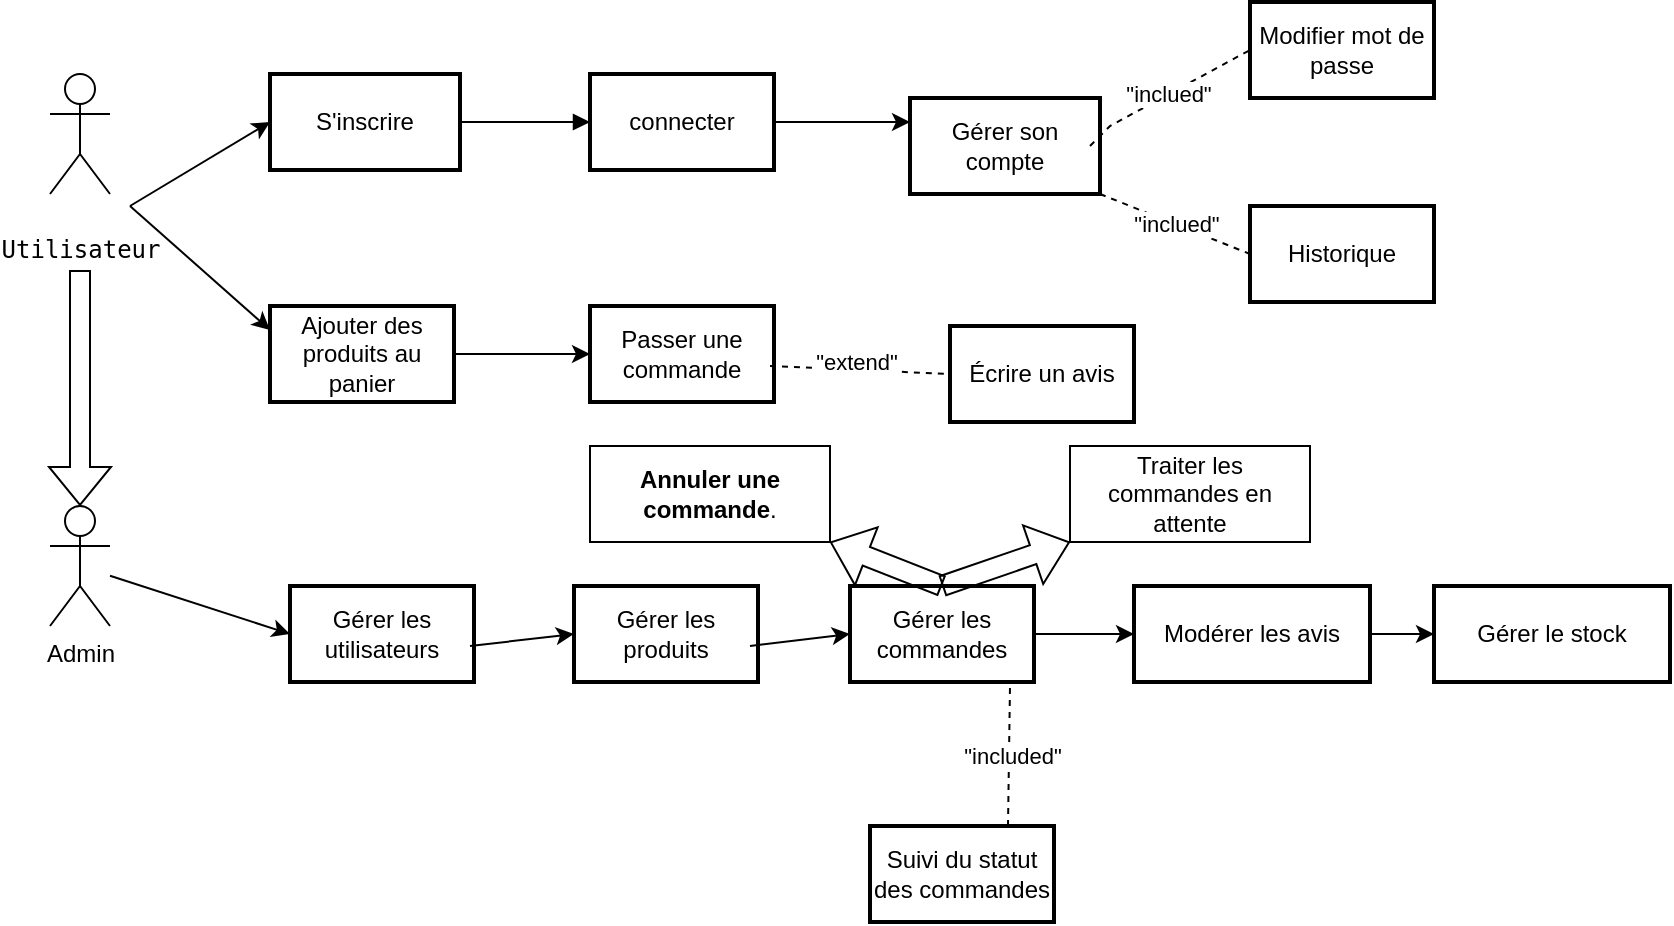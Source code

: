 <mxfile version="25.0.3">
  <diagram name="Page-1" id="4OEBX8FahgKUiZVJzNhD">
    <mxGraphModel dx="1050" dy="1691" grid="1" gridSize="10" guides="1" tooltips="1" connect="1" arrows="1" fold="1" page="1" pageScale="1" pageWidth="827" pageHeight="1169" math="0" shadow="0">
      <root>
        <mxCell id="0" />
        <mxCell id="1" parent="0" />
        <mxCell id="2" value=" S&#39;inscrire" style="whiteSpace=wrap;strokeWidth=2;" parent="1" vertex="1">
          <mxGeometry x="170" y="24" width="95" height="48" as="geometry" />
        </mxCell>
        <mxCell id="3" value="connecter" style="whiteSpace=wrap;strokeWidth=2;" parent="1" vertex="1">
          <mxGeometry x="330" y="24" width="92" height="48" as="geometry" />
        </mxCell>
        <mxCell id="4" value="" style="curved=1;startArrow=none;endArrow=block;exitX=1;exitY=0.5;entryX=0;entryY=0.5;exitDx=0;exitDy=0;entryDx=0;entryDy=0;" parent="1" source="2" target="3" edge="1">
          <mxGeometry relative="1" as="geometry">
            <Array as="points" />
          </mxGeometry>
        </mxCell>
        <mxCell id="SS3qME3kO6HfDRAjy-Wh-4" value="&#xa;&lt;code&gt;Utilisateur&lt;/code&gt; &#xa;&#xa;" style="shape=umlActor;verticalLabelPosition=bottom;verticalAlign=top;html=1;" parent="1" vertex="1">
          <mxGeometry x="60" y="24" width="30" height="60" as="geometry" />
        </mxCell>
        <mxCell id="SS3qME3kO6HfDRAjy-Wh-11" value=" Gérer son compte" style="whiteSpace=wrap;strokeWidth=2;" parent="1" vertex="1">
          <mxGeometry x="490" y="36" width="95" height="48" as="geometry" />
        </mxCell>
        <mxCell id="SS3qME3kO6HfDRAjy-Wh-12" value="" style="endArrow=classic;html=1;rounded=0;exitX=1;exitY=0.5;exitDx=0;exitDy=0;entryX=0;entryY=0.25;entryDx=0;entryDy=0;" parent="1" source="3" target="SS3qME3kO6HfDRAjy-Wh-11" edge="1">
          <mxGeometry width="50" height="50" relative="1" as="geometry">
            <mxPoint x="360" y="120" as="sourcePoint" />
            <mxPoint x="410" y="70" as="targetPoint" />
          </mxGeometry>
        </mxCell>
        <mxCell id="SS3qME3kO6HfDRAjy-Wh-13" value="&quot;inclued&quot;" style="endArrow=none;dashed=1;html=1;rounded=0;entryX=0;entryY=0.5;entryDx=0;entryDy=0;" parent="1" target="SS3qME3kO6HfDRAjy-Wh-14" edge="1">
          <mxGeometry width="50" height="50" relative="1" as="geometry">
            <mxPoint x="580" y="60" as="sourcePoint" />
            <mxPoint x="635" y="22" as="targetPoint" />
            <Array as="points">
              <mxPoint x="590" y="50" />
            </Array>
          </mxGeometry>
        </mxCell>
        <mxCell id="SS3qME3kO6HfDRAjy-Wh-14" value=" Modifier mot de passe" style="whiteSpace=wrap;strokeWidth=2;" parent="1" vertex="1">
          <mxGeometry x="660" y="-12" width="92" height="48" as="geometry" />
        </mxCell>
        <mxCell id="SS3qME3kO6HfDRAjy-Wh-15" value=" Historique" style="whiteSpace=wrap;strokeWidth=2;" parent="1" vertex="1">
          <mxGeometry x="660" y="90" width="92" height="48" as="geometry" />
        </mxCell>
        <mxCell id="SS3qME3kO6HfDRAjy-Wh-16" value="&quot;inclued&quot;" style="endArrow=none;dashed=1;html=1;rounded=0;entryX=0;entryY=0.5;entryDx=0;entryDy=0;exitX=1;exitY=1;exitDx=0;exitDy=0;" parent="1" source="SS3qME3kO6HfDRAjy-Wh-11" target="SS3qME3kO6HfDRAjy-Wh-15" edge="1">
          <mxGeometry width="50" height="50" relative="1" as="geometry">
            <mxPoint x="570" y="140" as="sourcePoint" />
            <mxPoint x="640" y="100" as="targetPoint" />
            <Array as="points" />
          </mxGeometry>
        </mxCell>
        <mxCell id="SS3qME3kO6HfDRAjy-Wh-18" value=" Ajouter des produits au panier" style="whiteSpace=wrap;strokeWidth=2;" parent="1" vertex="1">
          <mxGeometry x="170" y="140" width="92" height="48" as="geometry" />
        </mxCell>
        <mxCell id="SS3qME3kO6HfDRAjy-Wh-19" value="" style="endArrow=classic;html=1;rounded=0;entryX=0;entryY=0.25;entryDx=0;entryDy=0;" parent="1" target="SS3qME3kO6HfDRAjy-Wh-18" edge="1">
          <mxGeometry width="50" height="50" relative="1" as="geometry">
            <mxPoint x="100" y="90" as="sourcePoint" />
            <mxPoint x="150" y="40" as="targetPoint" />
          </mxGeometry>
        </mxCell>
        <mxCell id="SS3qME3kO6HfDRAjy-Wh-20" value="" style="endArrow=classic;html=1;rounded=0;entryX=0;entryY=0.5;entryDx=0;entryDy=0;" parent="1" target="2" edge="1">
          <mxGeometry width="50" height="50" relative="1" as="geometry">
            <mxPoint x="100" y="90" as="sourcePoint" />
            <mxPoint x="180" y="102" as="targetPoint" />
          </mxGeometry>
        </mxCell>
        <mxCell id="SS3qME3kO6HfDRAjy-Wh-21" value="Admin&lt;div&gt;&lt;br&gt;&lt;/div&gt;" style="shape=umlActor;verticalLabelPosition=bottom;verticalAlign=top;html=1;" parent="1" vertex="1">
          <mxGeometry x="60" y="240" width="30" height="60" as="geometry" />
        </mxCell>
        <mxCell id="SS3qME3kO6HfDRAjy-Wh-22" value=" Passer une commande" style="whiteSpace=wrap;strokeWidth=2;" parent="1" vertex="1">
          <mxGeometry x="330" y="140" width="92" height="48" as="geometry" />
        </mxCell>
        <mxCell id="SS3qME3kO6HfDRAjy-Wh-23" value=" Écrire un avis" style="whiteSpace=wrap;strokeWidth=2;" parent="1" vertex="1">
          <mxGeometry x="510" y="150" width="92" height="48" as="geometry" />
        </mxCell>
        <mxCell id="SS3qME3kO6HfDRAjy-Wh-24" value="" style="endArrow=classic;html=1;rounded=0;entryX=0;entryY=0.5;entryDx=0;entryDy=0;exitX=1;exitY=0.5;exitDx=0;exitDy=0;" parent="1" source="SS3qME3kO6HfDRAjy-Wh-18" target="SS3qME3kO6HfDRAjy-Wh-22" edge="1">
          <mxGeometry width="50" height="50" relative="1" as="geometry">
            <mxPoint x="260" y="170" as="sourcePoint" />
            <mxPoint x="310" y="120" as="targetPoint" />
          </mxGeometry>
        </mxCell>
        <mxCell id="SS3qME3kO6HfDRAjy-Wh-25" value="" style="endArrow=none;dashed=1;html=1;rounded=0;entryX=0;entryY=0.5;entryDx=0;entryDy=0;" parent="1" target="SS3qME3kO6HfDRAjy-Wh-23" edge="1">
          <mxGeometry width="50" height="50" relative="1" as="geometry">
            <mxPoint x="420" y="170" as="sourcePoint" />
            <mxPoint x="470" y="120" as="targetPoint" />
          </mxGeometry>
        </mxCell>
        <mxCell id="SS3qME3kO6HfDRAjy-Wh-26" value="&quot;extend&quot;" style="edgeLabel;html=1;align=center;verticalAlign=middle;resizable=0;points=[];" parent="SS3qME3kO6HfDRAjy-Wh-25" vertex="1" connectable="0">
          <mxGeometry x="-0.057" y="4" relative="1" as="geometry">
            <mxPoint as="offset" />
          </mxGeometry>
        </mxCell>
        <mxCell id="SS3qME3kO6HfDRAjy-Wh-27" value="  Gérer les utilisateurs" style="whiteSpace=wrap;strokeWidth=2;" parent="1" vertex="1">
          <mxGeometry x="180" y="280" width="92" height="48" as="geometry" />
        </mxCell>
        <mxCell id="SS3qME3kO6HfDRAjy-Wh-28" value="" style="endArrow=classic;html=1;rounded=0;entryX=0;entryY=0.5;entryDx=0;entryDy=0;" parent="1" source="SS3qME3kO6HfDRAjy-Wh-21" target="SS3qME3kO6HfDRAjy-Wh-27" edge="1">
          <mxGeometry width="50" height="50" relative="1" as="geometry">
            <mxPoint x="90" y="310" as="sourcePoint" />
            <mxPoint x="140" y="260" as="targetPoint" />
          </mxGeometry>
        </mxCell>
        <mxCell id="SS3qME3kO6HfDRAjy-Wh-29" value="  Gérer les produits" style="whiteSpace=wrap;strokeWidth=2;" parent="1" vertex="1">
          <mxGeometry x="322" y="280" width="92" height="48" as="geometry" />
        </mxCell>
        <mxCell id="SS3qME3kO6HfDRAjy-Wh-41" value="" style="edgeStyle=orthogonalEdgeStyle;rounded=0;orthogonalLoop=1;jettySize=auto;html=1;" parent="1" source="SS3qME3kO6HfDRAjy-Wh-30" target="SS3qME3kO6HfDRAjy-Wh-38" edge="1">
          <mxGeometry relative="1" as="geometry" />
        </mxCell>
        <mxCell id="SS3qME3kO6HfDRAjy-Wh-30" value="  Gérer les commandes" style="whiteSpace=wrap;strokeWidth=2;" parent="1" vertex="1">
          <mxGeometry x="460" y="280" width="92" height="48" as="geometry" />
        </mxCell>
        <mxCell id="SS3qME3kO6HfDRAjy-Wh-31" value="" style="endArrow=classic;html=1;rounded=0;entryX=0;entryY=0.5;entryDx=0;entryDy=0;" parent="1" target="SS3qME3kO6HfDRAjy-Wh-29" edge="1">
          <mxGeometry width="50" height="50" relative="1" as="geometry">
            <mxPoint x="270" y="310" as="sourcePoint" />
            <mxPoint x="320" y="260" as="targetPoint" />
          </mxGeometry>
        </mxCell>
        <mxCell id="SS3qME3kO6HfDRAjy-Wh-32" value="" style="endArrow=classic;html=1;rounded=0;entryX=0;entryY=0.5;entryDx=0;entryDy=0;" parent="1" target="SS3qME3kO6HfDRAjy-Wh-30" edge="1">
          <mxGeometry width="50" height="50" relative="1" as="geometry">
            <mxPoint x="410" y="310" as="sourcePoint" />
            <mxPoint x="460" y="260" as="targetPoint" />
          </mxGeometry>
        </mxCell>
        <mxCell id="SS3qME3kO6HfDRAjy-Wh-33" value="Suivi du statut des commandes" style="whiteSpace=wrap;strokeWidth=2;" parent="1" vertex="1">
          <mxGeometry x="470" y="400" width="92" height="48" as="geometry" />
        </mxCell>
        <mxCell id="SS3qME3kO6HfDRAjy-Wh-36" value="" style="endArrow=none;dashed=1;html=1;rounded=0;exitX=0.75;exitY=0;exitDx=0;exitDy=0;" parent="1" source="SS3qME3kO6HfDRAjy-Wh-33" edge="1">
          <mxGeometry width="50" height="50" relative="1" as="geometry">
            <mxPoint x="490" y="380" as="sourcePoint" />
            <mxPoint x="540" y="330" as="targetPoint" />
          </mxGeometry>
        </mxCell>
        <mxCell id="SS3qME3kO6HfDRAjy-Wh-37" value="&quot;included&quot;" style="edgeLabel;html=1;align=center;verticalAlign=middle;resizable=0;points=[];" parent="SS3qME3kO6HfDRAjy-Wh-36" vertex="1" connectable="0">
          <mxGeometry x="0.012" relative="1" as="geometry">
            <mxPoint x="1" as="offset" />
          </mxGeometry>
        </mxCell>
        <mxCell id="SS3qME3kO6HfDRAjy-Wh-40" value="" style="edgeStyle=orthogonalEdgeStyle;rounded=0;orthogonalLoop=1;jettySize=auto;html=1;" parent="1" source="SS3qME3kO6HfDRAjy-Wh-38" target="SS3qME3kO6HfDRAjy-Wh-39" edge="1">
          <mxGeometry relative="1" as="geometry" />
        </mxCell>
        <mxCell id="SS3qME3kO6HfDRAjy-Wh-38" value="  Modérer les avis" style="whiteSpace=wrap;strokeWidth=2;" parent="1" vertex="1">
          <mxGeometry x="602" y="280" width="118" height="48" as="geometry" />
        </mxCell>
        <mxCell id="SS3qME3kO6HfDRAjy-Wh-39" value="Gérer le stock" style="whiteSpace=wrap;strokeWidth=2;" parent="1" vertex="1">
          <mxGeometry x="752" y="280" width="118" height="48" as="geometry" />
        </mxCell>
        <mxCell id="SS3qME3kO6HfDRAjy-Wh-42" value="" style="shape=flexArrow;endArrow=classic;html=1;rounded=0;entryX=0.5;entryY=0;entryDx=0;entryDy=0;entryPerimeter=0;" parent="1" target="SS3qME3kO6HfDRAjy-Wh-21" edge="1">
          <mxGeometry width="50" height="50" relative="1" as="geometry">
            <mxPoint x="75" y="122" as="sourcePoint" />
            <mxPoint x="120" y="72" as="targetPoint" />
          </mxGeometry>
        </mxCell>
        <mxCell id="SS3qME3kO6HfDRAjy-Wh-45" value="&lt;span style=&quot;text-align: left;&quot;&gt;Traiter les commandes en attente&lt;/span&gt;" style="rounded=0;whiteSpace=wrap;html=1;" parent="1" vertex="1">
          <mxGeometry x="570" y="210" width="120" height="48" as="geometry" />
        </mxCell>
        <mxCell id="SS3qME3kO6HfDRAjy-Wh-46" value="&lt;strong&gt;Annuler une commande&lt;/strong&gt;." style="rounded=0;whiteSpace=wrap;html=1;" parent="1" vertex="1">
          <mxGeometry x="330" y="210" width="120" height="48" as="geometry" />
        </mxCell>
        <mxCell id="SS3qME3kO6HfDRAjy-Wh-48" value="" style="shape=flexArrow;endArrow=classic;html=1;rounded=0;exitX=0.5;exitY=0;exitDx=0;exitDy=0;entryX=1;entryY=1;entryDx=0;entryDy=0;" parent="1" source="SS3qME3kO6HfDRAjy-Wh-30" target="SS3qME3kO6HfDRAjy-Wh-46" edge="1">
          <mxGeometry width="50" height="50" relative="1" as="geometry">
            <mxPoint x="450" y="210" as="sourcePoint" />
            <mxPoint x="500" y="160" as="targetPoint" />
          </mxGeometry>
        </mxCell>
        <mxCell id="SS3qME3kO6HfDRAjy-Wh-49" value="" style="shape=flexArrow;endArrow=classic;html=1;rounded=0;exitX=0.5;exitY=0;exitDx=0;exitDy=0;entryX=0;entryY=1;entryDx=0;entryDy=0;" parent="1" target="SS3qME3kO6HfDRAjy-Wh-45" edge="1">
          <mxGeometry width="50" height="50" relative="1" as="geometry">
            <mxPoint x="506" y="280" as="sourcePoint" />
            <mxPoint x="450" y="258" as="targetPoint" />
          </mxGeometry>
        </mxCell>
      </root>
    </mxGraphModel>
  </diagram>
</mxfile>
